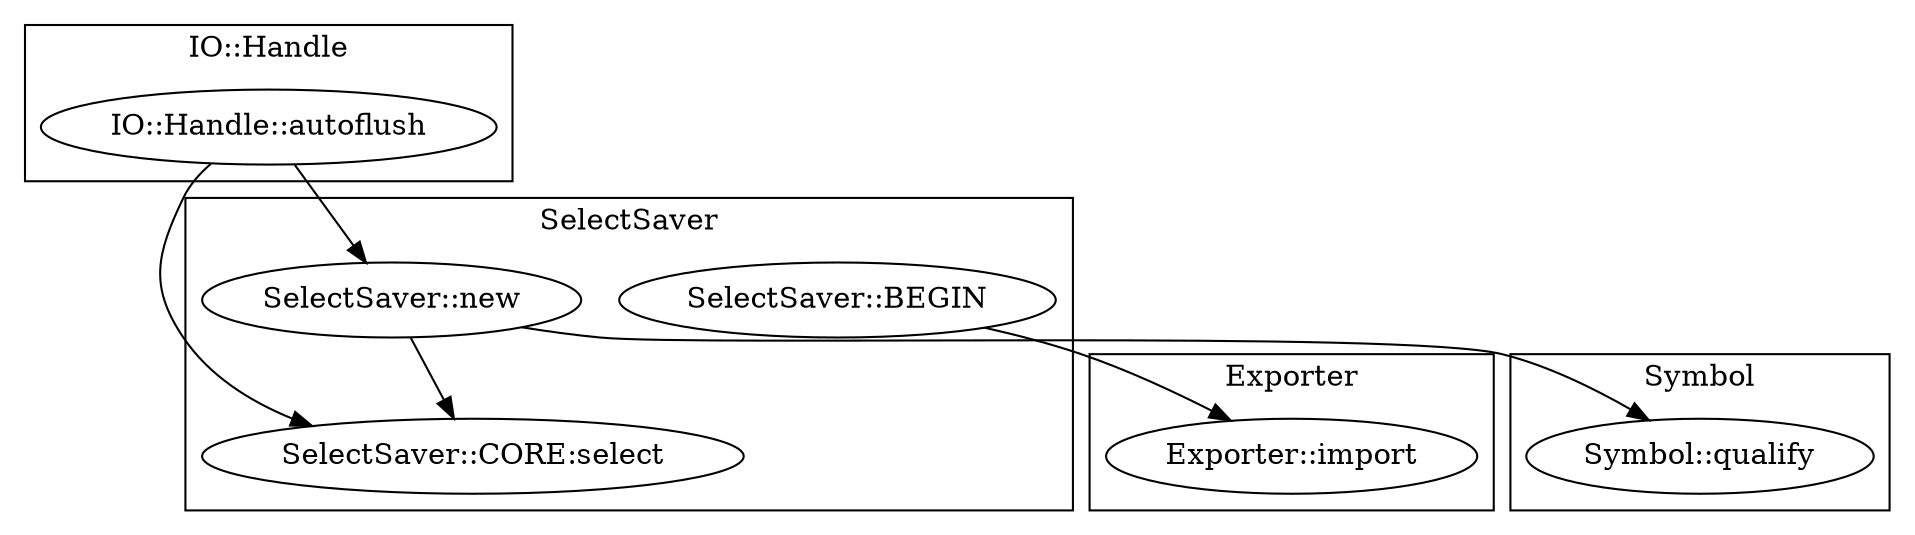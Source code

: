 digraph {
graph [overlap=false]
subgraph cluster_Symbol {
	label="Symbol";
	"Symbol::qualify";
}
subgraph cluster_IO_Handle {
	label="IO::Handle";
	"IO::Handle::autoflush";
}
subgraph cluster_Exporter {
	label="Exporter";
	"Exporter::import";
}
subgraph cluster_SelectSaver {
	label="SelectSaver";
	"SelectSaver::CORE:select";
	"SelectSaver::BEGIN";
	"SelectSaver::new";
}
"SelectSaver::BEGIN" -> "Exporter::import";
"SelectSaver::new" -> "Symbol::qualify";
"IO::Handle::autoflush" -> "SelectSaver::CORE:select";
"SelectSaver::new" -> "SelectSaver::CORE:select";
"IO::Handle::autoflush" -> "SelectSaver::new";
}
